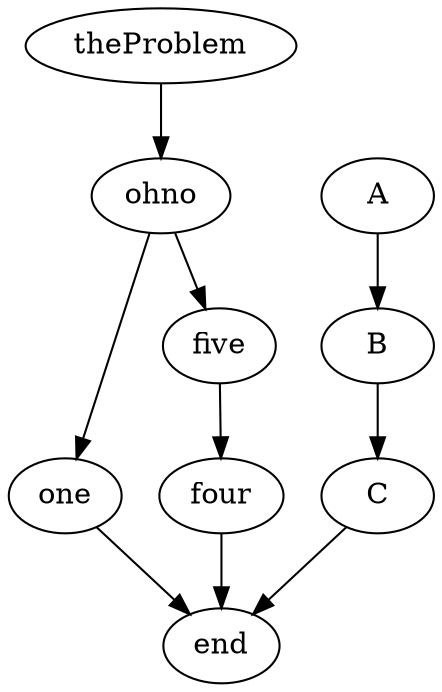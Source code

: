 digraph G {
	
   one -> end [level="Master"];
   ohno -> one [level="Master"];
   theProblem -> ohno [level="Master"];
   four -> end [level="Master"];   
   five -> four [level="Master"];
   ohno -> five [level="Master"];
   A -> B [level="Master"]; 
   B -> C [level="Master"]; 
   C -> end [level="Master"]; 
 

}